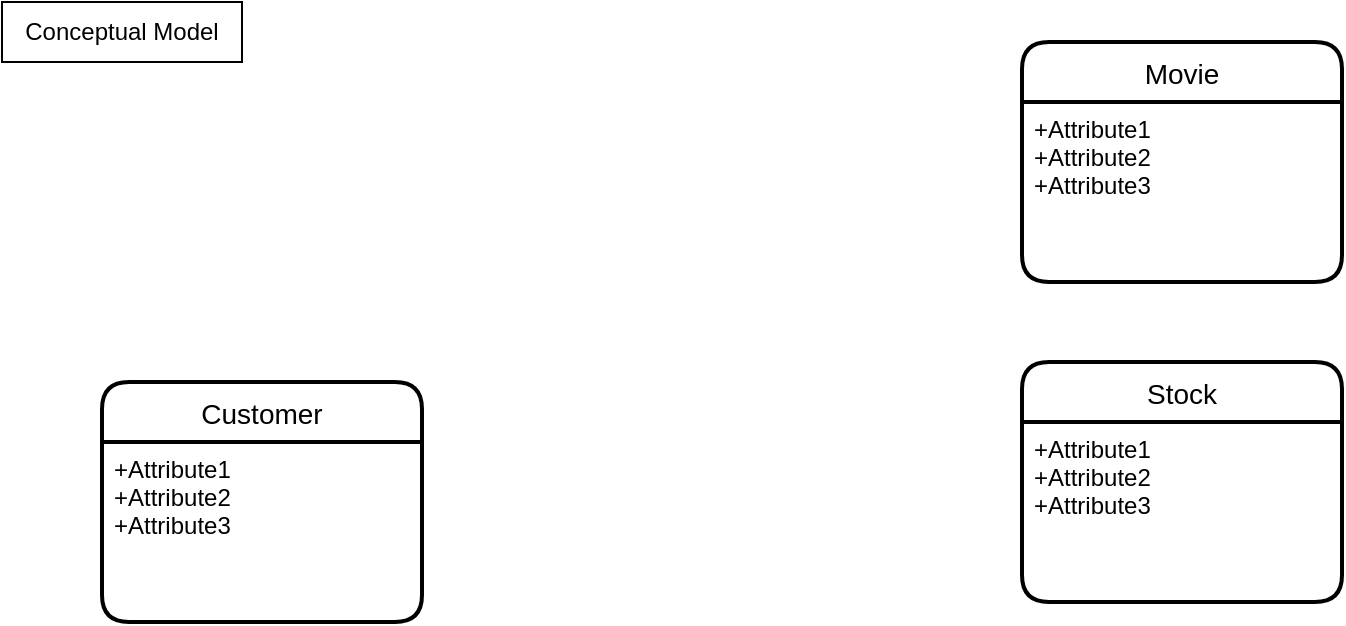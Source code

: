 <mxfile version="17.4.4" type="github">
  <diagram id="hTz190bk3s1_CpM7HC0W" name="Page-1">
    <mxGraphModel dx="1038" dy="544" grid="1" gridSize="10" guides="1" tooltips="1" connect="1" arrows="1" fold="1" page="1" pageScale="1" pageWidth="827" pageHeight="1169" math="0" shadow="0">
      <root>
        <mxCell id="0" />
        <mxCell id="1" parent="0" />
        <mxCell id="MXJ_lkBCTQzSXtX3pdmt-1" value="Conceptual Model" style="rounded=0;whiteSpace=wrap;html=1;" vertex="1" parent="1">
          <mxGeometry width="120" height="30" as="geometry" />
        </mxCell>
        <mxCell id="MXJ_lkBCTQzSXtX3pdmt-2" value="Movie" style="swimlane;childLayout=stackLayout;horizontal=1;startSize=30;horizontalStack=0;rounded=1;fontSize=14;fontStyle=0;strokeWidth=2;resizeParent=0;resizeLast=1;shadow=0;dashed=0;align=center;" vertex="1" parent="1">
          <mxGeometry x="510" y="20" width="160" height="120" as="geometry" />
        </mxCell>
        <mxCell id="MXJ_lkBCTQzSXtX3pdmt-3" value="+Attribute1&#xa;+Attribute2&#xa;+Attribute3" style="align=left;strokeColor=none;fillColor=none;spacingLeft=4;fontSize=12;verticalAlign=top;resizable=0;rotatable=0;part=1;" vertex="1" parent="MXJ_lkBCTQzSXtX3pdmt-2">
          <mxGeometry y="30" width="160" height="90" as="geometry" />
        </mxCell>
        <mxCell id="MXJ_lkBCTQzSXtX3pdmt-4" value="Stock" style="swimlane;childLayout=stackLayout;horizontal=1;startSize=30;horizontalStack=0;rounded=1;fontSize=14;fontStyle=0;strokeWidth=2;resizeParent=0;resizeLast=1;shadow=0;dashed=0;align=center;" vertex="1" parent="1">
          <mxGeometry x="510" y="180" width="160" height="120" as="geometry" />
        </mxCell>
        <mxCell id="MXJ_lkBCTQzSXtX3pdmt-5" value="+Attribute1&#xa;+Attribute2&#xa;+Attribute3" style="align=left;strokeColor=none;fillColor=none;spacingLeft=4;fontSize=12;verticalAlign=top;resizable=0;rotatable=0;part=1;" vertex="1" parent="MXJ_lkBCTQzSXtX3pdmt-4">
          <mxGeometry y="30" width="160" height="90" as="geometry" />
        </mxCell>
        <mxCell id="MXJ_lkBCTQzSXtX3pdmt-7" value="Customer" style="swimlane;childLayout=stackLayout;horizontal=1;startSize=30;horizontalStack=0;rounded=1;fontSize=14;fontStyle=0;strokeWidth=2;resizeParent=0;resizeLast=1;shadow=0;dashed=0;align=center;" vertex="1" parent="1">
          <mxGeometry x="50" y="190" width="160" height="120" as="geometry" />
        </mxCell>
        <mxCell id="MXJ_lkBCTQzSXtX3pdmt-8" value="+Attribute1&#xa;+Attribute2&#xa;+Attribute3" style="align=left;strokeColor=none;fillColor=none;spacingLeft=4;fontSize=12;verticalAlign=top;resizable=0;rotatable=0;part=1;" vertex="1" parent="MXJ_lkBCTQzSXtX3pdmt-7">
          <mxGeometry y="30" width="160" height="90" as="geometry" />
        </mxCell>
      </root>
    </mxGraphModel>
  </diagram>
</mxfile>

